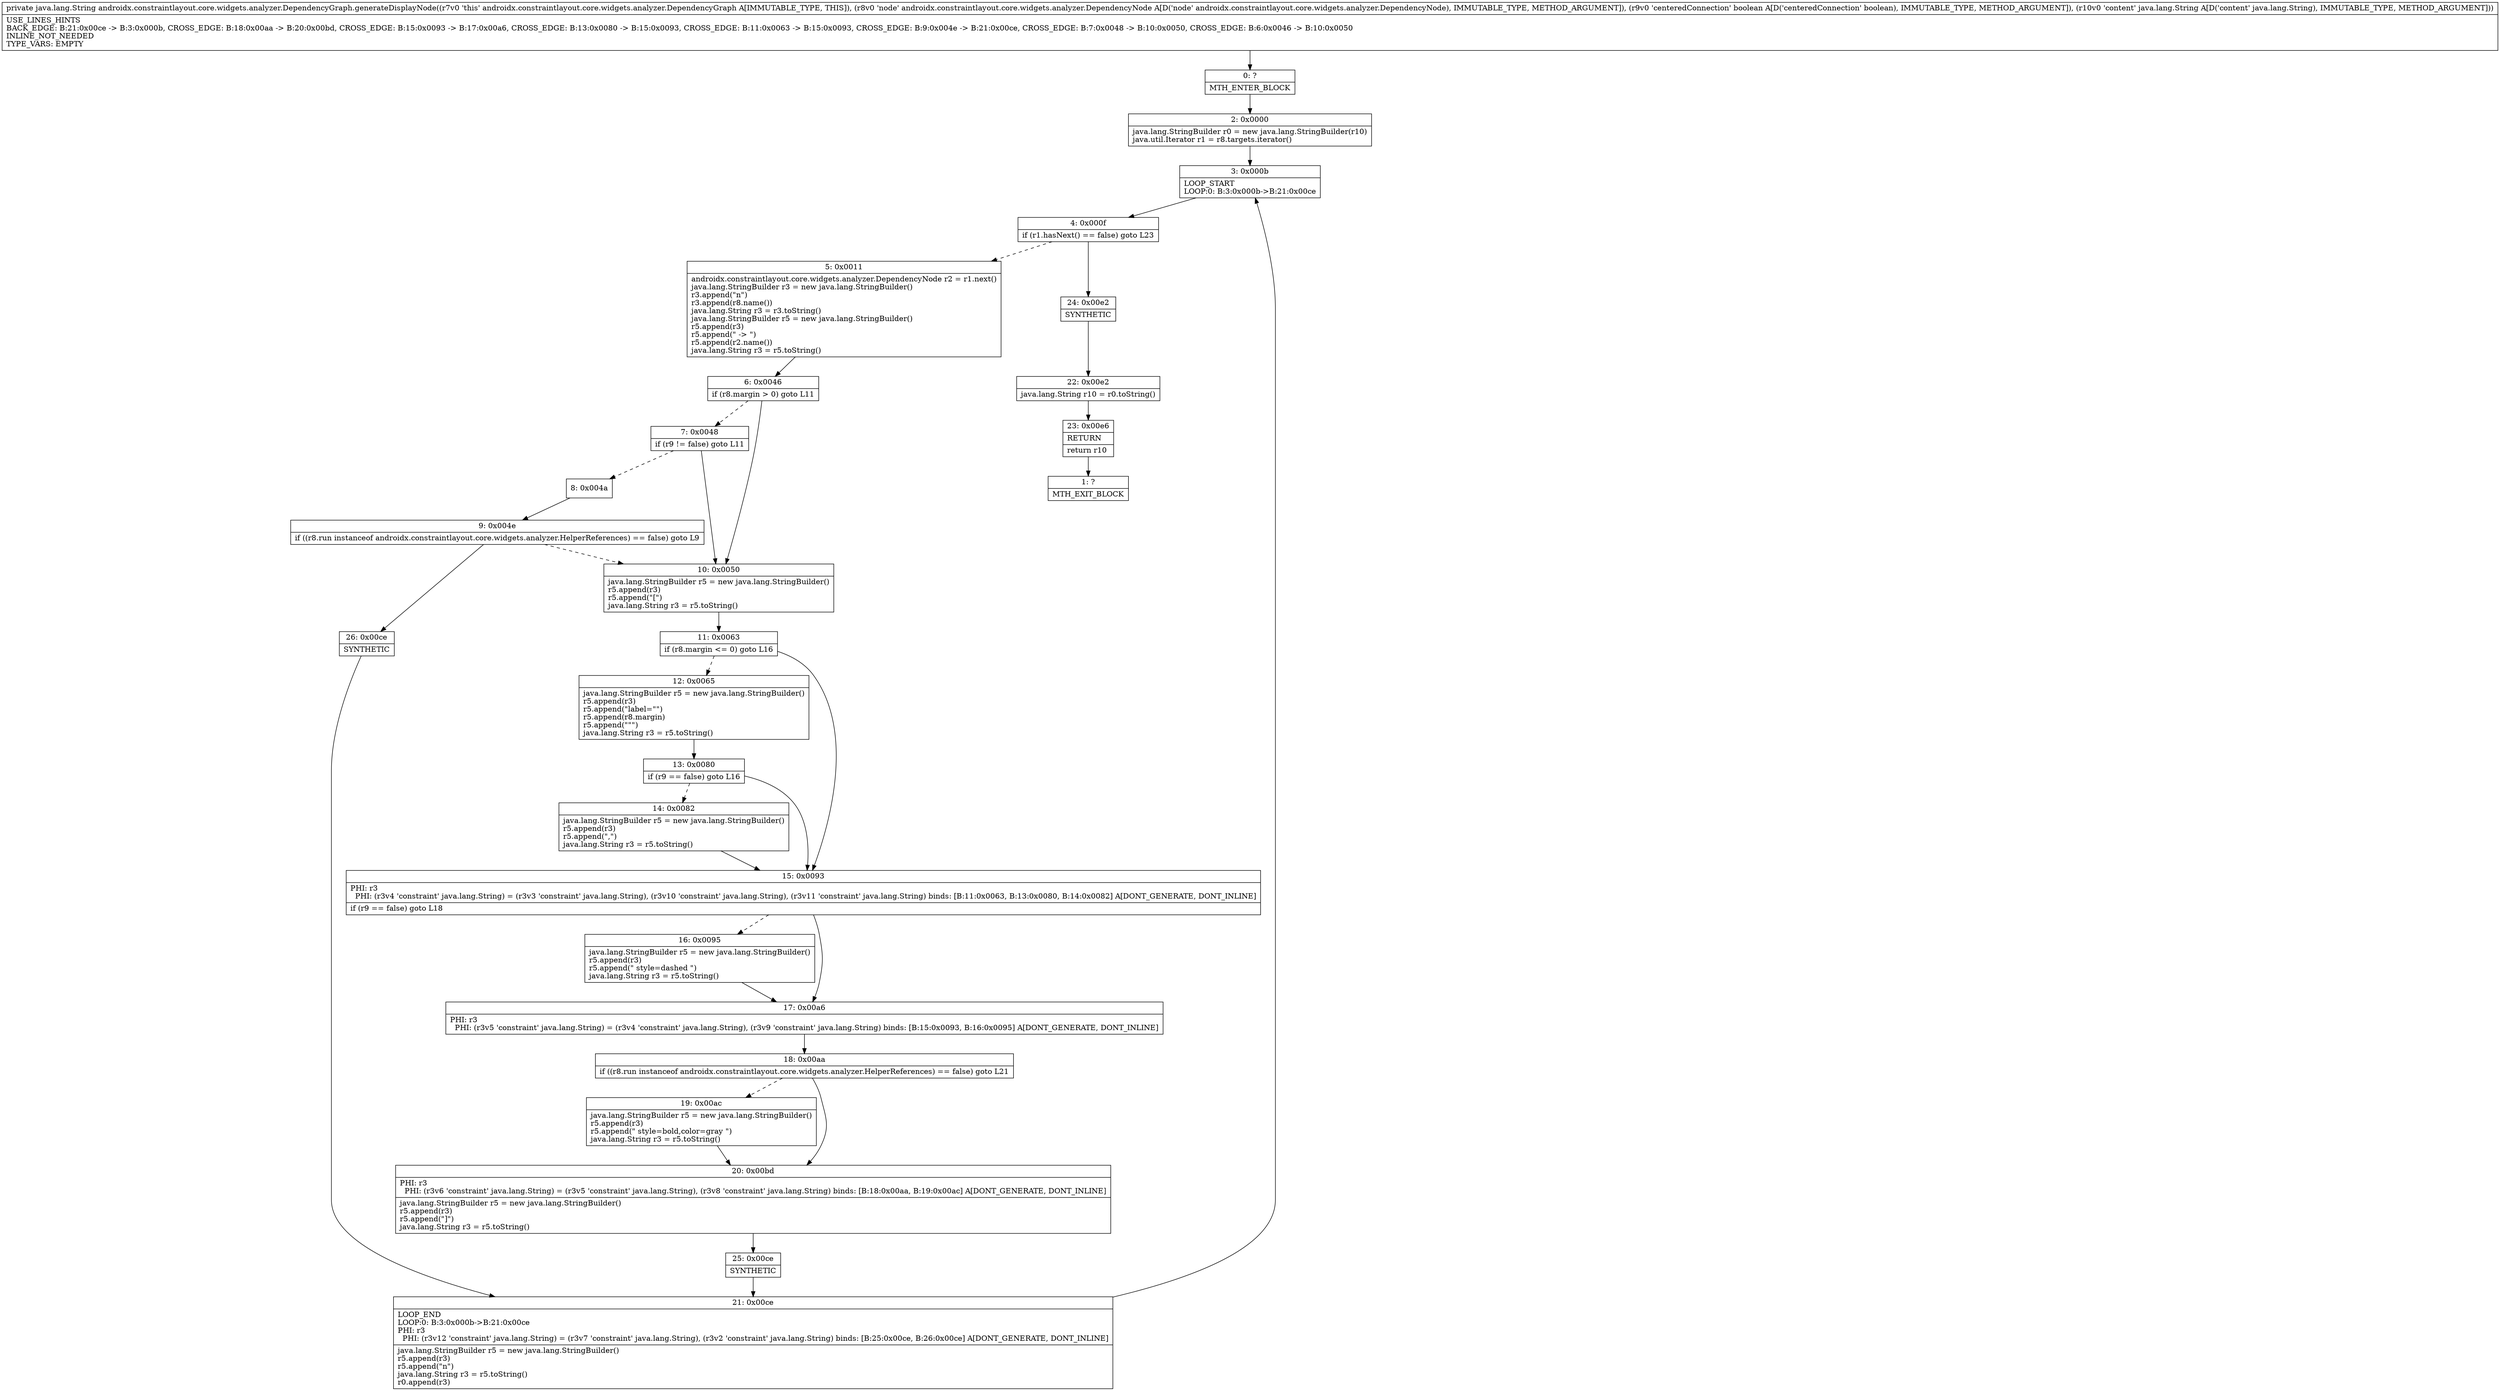 digraph "CFG forandroidx.constraintlayout.core.widgets.analyzer.DependencyGraph.generateDisplayNode(Landroidx\/constraintlayout\/core\/widgets\/analyzer\/DependencyNode;ZLjava\/lang\/String;)Ljava\/lang\/String;" {
Node_0 [shape=record,label="{0\:\ ?|MTH_ENTER_BLOCK\l}"];
Node_2 [shape=record,label="{2\:\ 0x0000|java.lang.StringBuilder r0 = new java.lang.StringBuilder(r10)\ljava.util.Iterator r1 = r8.targets.iterator()\l}"];
Node_3 [shape=record,label="{3\:\ 0x000b|LOOP_START\lLOOP:0: B:3:0x000b\-\>B:21:0x00ce\l}"];
Node_4 [shape=record,label="{4\:\ 0x000f|if (r1.hasNext() == false) goto L23\l}"];
Node_5 [shape=record,label="{5\:\ 0x0011|androidx.constraintlayout.core.widgets.analyzer.DependencyNode r2 = r1.next()\ljava.lang.StringBuilder r3 = new java.lang.StringBuilder()\lr3.append(\"n\")\lr3.append(r8.name())\ljava.lang.String r3 = r3.toString()\ljava.lang.StringBuilder r5 = new java.lang.StringBuilder()\lr5.append(r3)\lr5.append(\" \-\> \")\lr5.append(r2.name())\ljava.lang.String r3 = r5.toString()\l}"];
Node_6 [shape=record,label="{6\:\ 0x0046|if (r8.margin \> 0) goto L11\l}"];
Node_7 [shape=record,label="{7\:\ 0x0048|if (r9 != false) goto L11\l}"];
Node_8 [shape=record,label="{8\:\ 0x004a}"];
Node_9 [shape=record,label="{9\:\ 0x004e|if ((r8.run instanceof androidx.constraintlayout.core.widgets.analyzer.HelperReferences) == false) goto L9\l}"];
Node_26 [shape=record,label="{26\:\ 0x00ce|SYNTHETIC\l}"];
Node_21 [shape=record,label="{21\:\ 0x00ce|LOOP_END\lLOOP:0: B:3:0x000b\-\>B:21:0x00ce\lPHI: r3 \l  PHI: (r3v12 'constraint' java.lang.String) = (r3v7 'constraint' java.lang.String), (r3v2 'constraint' java.lang.String) binds: [B:25:0x00ce, B:26:0x00ce] A[DONT_GENERATE, DONT_INLINE]\l|java.lang.StringBuilder r5 = new java.lang.StringBuilder()\lr5.append(r3)\lr5.append(\"n\")\ljava.lang.String r3 = r5.toString()\lr0.append(r3)\l}"];
Node_10 [shape=record,label="{10\:\ 0x0050|java.lang.StringBuilder r5 = new java.lang.StringBuilder()\lr5.append(r3)\lr5.append(\"[\")\ljava.lang.String r3 = r5.toString()\l}"];
Node_11 [shape=record,label="{11\:\ 0x0063|if (r8.margin \<= 0) goto L16\l}"];
Node_12 [shape=record,label="{12\:\ 0x0065|java.lang.StringBuilder r5 = new java.lang.StringBuilder()\lr5.append(r3)\lr5.append(\"label=\"\")\lr5.append(r8.margin)\lr5.append(\"\"\")\ljava.lang.String r3 = r5.toString()\l}"];
Node_13 [shape=record,label="{13\:\ 0x0080|if (r9 == false) goto L16\l}"];
Node_14 [shape=record,label="{14\:\ 0x0082|java.lang.StringBuilder r5 = new java.lang.StringBuilder()\lr5.append(r3)\lr5.append(\",\")\ljava.lang.String r3 = r5.toString()\l}"];
Node_15 [shape=record,label="{15\:\ 0x0093|PHI: r3 \l  PHI: (r3v4 'constraint' java.lang.String) = (r3v3 'constraint' java.lang.String), (r3v10 'constraint' java.lang.String), (r3v11 'constraint' java.lang.String) binds: [B:11:0x0063, B:13:0x0080, B:14:0x0082] A[DONT_GENERATE, DONT_INLINE]\l|if (r9 == false) goto L18\l}"];
Node_16 [shape=record,label="{16\:\ 0x0095|java.lang.StringBuilder r5 = new java.lang.StringBuilder()\lr5.append(r3)\lr5.append(\" style=dashed \")\ljava.lang.String r3 = r5.toString()\l}"];
Node_17 [shape=record,label="{17\:\ 0x00a6|PHI: r3 \l  PHI: (r3v5 'constraint' java.lang.String) = (r3v4 'constraint' java.lang.String), (r3v9 'constraint' java.lang.String) binds: [B:15:0x0093, B:16:0x0095] A[DONT_GENERATE, DONT_INLINE]\l}"];
Node_18 [shape=record,label="{18\:\ 0x00aa|if ((r8.run instanceof androidx.constraintlayout.core.widgets.analyzer.HelperReferences) == false) goto L21\l}"];
Node_19 [shape=record,label="{19\:\ 0x00ac|java.lang.StringBuilder r5 = new java.lang.StringBuilder()\lr5.append(r3)\lr5.append(\" style=bold,color=gray \")\ljava.lang.String r3 = r5.toString()\l}"];
Node_20 [shape=record,label="{20\:\ 0x00bd|PHI: r3 \l  PHI: (r3v6 'constraint' java.lang.String) = (r3v5 'constraint' java.lang.String), (r3v8 'constraint' java.lang.String) binds: [B:18:0x00aa, B:19:0x00ac] A[DONT_GENERATE, DONT_INLINE]\l|java.lang.StringBuilder r5 = new java.lang.StringBuilder()\lr5.append(r3)\lr5.append(\"]\")\ljava.lang.String r3 = r5.toString()\l}"];
Node_25 [shape=record,label="{25\:\ 0x00ce|SYNTHETIC\l}"];
Node_24 [shape=record,label="{24\:\ 0x00e2|SYNTHETIC\l}"];
Node_22 [shape=record,label="{22\:\ 0x00e2|java.lang.String r10 = r0.toString()\l}"];
Node_23 [shape=record,label="{23\:\ 0x00e6|RETURN\l|return r10\l}"];
Node_1 [shape=record,label="{1\:\ ?|MTH_EXIT_BLOCK\l}"];
MethodNode[shape=record,label="{private java.lang.String androidx.constraintlayout.core.widgets.analyzer.DependencyGraph.generateDisplayNode((r7v0 'this' androidx.constraintlayout.core.widgets.analyzer.DependencyGraph A[IMMUTABLE_TYPE, THIS]), (r8v0 'node' androidx.constraintlayout.core.widgets.analyzer.DependencyNode A[D('node' androidx.constraintlayout.core.widgets.analyzer.DependencyNode), IMMUTABLE_TYPE, METHOD_ARGUMENT]), (r9v0 'centeredConnection' boolean A[D('centeredConnection' boolean), IMMUTABLE_TYPE, METHOD_ARGUMENT]), (r10v0 'content' java.lang.String A[D('content' java.lang.String), IMMUTABLE_TYPE, METHOD_ARGUMENT]))  | USE_LINES_HINTS\lBACK_EDGE: B:21:0x00ce \-\> B:3:0x000b, CROSS_EDGE: B:18:0x00aa \-\> B:20:0x00bd, CROSS_EDGE: B:15:0x0093 \-\> B:17:0x00a6, CROSS_EDGE: B:13:0x0080 \-\> B:15:0x0093, CROSS_EDGE: B:11:0x0063 \-\> B:15:0x0093, CROSS_EDGE: B:9:0x004e \-\> B:21:0x00ce, CROSS_EDGE: B:7:0x0048 \-\> B:10:0x0050, CROSS_EDGE: B:6:0x0046 \-\> B:10:0x0050\lINLINE_NOT_NEEDED\lTYPE_VARS: EMPTY\l}"];
MethodNode -> Node_0;Node_0 -> Node_2;
Node_2 -> Node_3;
Node_3 -> Node_4;
Node_4 -> Node_5[style=dashed];
Node_4 -> Node_24;
Node_5 -> Node_6;
Node_6 -> Node_7[style=dashed];
Node_6 -> Node_10;
Node_7 -> Node_8[style=dashed];
Node_7 -> Node_10;
Node_8 -> Node_9;
Node_9 -> Node_10[style=dashed];
Node_9 -> Node_26;
Node_26 -> Node_21;
Node_21 -> Node_3;
Node_10 -> Node_11;
Node_11 -> Node_12[style=dashed];
Node_11 -> Node_15;
Node_12 -> Node_13;
Node_13 -> Node_14[style=dashed];
Node_13 -> Node_15;
Node_14 -> Node_15;
Node_15 -> Node_16[style=dashed];
Node_15 -> Node_17;
Node_16 -> Node_17;
Node_17 -> Node_18;
Node_18 -> Node_19[style=dashed];
Node_18 -> Node_20;
Node_19 -> Node_20;
Node_20 -> Node_25;
Node_25 -> Node_21;
Node_24 -> Node_22;
Node_22 -> Node_23;
Node_23 -> Node_1;
}

